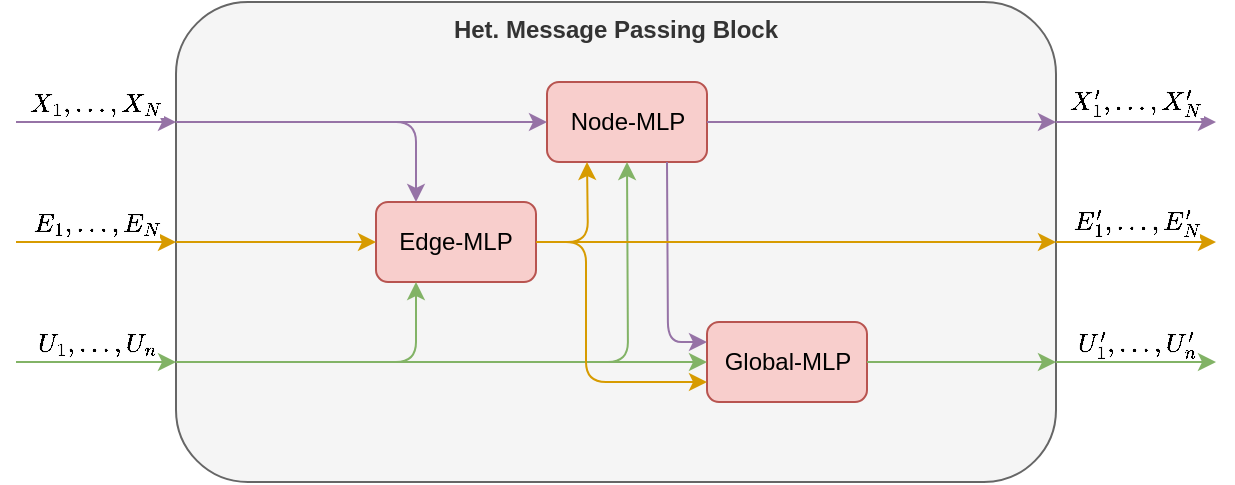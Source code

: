 <mxfile version="15.8.7" type="device"><diagram id="MIkvyEjn7WVvJGON5ib3" name="Page-1"><mxGraphModel dx="813" dy="496" grid="1" gridSize="10" guides="1" tooltips="1" connect="1" arrows="1" fold="1" page="1" pageScale="1" pageWidth="850" pageHeight="1100" math="1" shadow="0"><root><mxCell id="0"/><mxCell id="1" parent="0"/><mxCell id="J3VOIJgBZ_JyaRC2WeDj-14" value="&lt;font style=&quot;font-size: 12px&quot;&gt;Het. Message Passing Block&lt;/font&gt;" style="rounded=1;whiteSpace=wrap;html=1;fillColor=#f5f5f5;fontColor=#333333;strokeColor=#666666;verticalAlign=top;fontStyle=1;fontSize=12;" vertex="1" parent="1"><mxGeometry x="190" y="160" width="440" height="240" as="geometry"/></mxCell><mxCell id="J3VOIJgBZ_JyaRC2WeDj-15" value="\(U_1,...,U_n\)" style="endArrow=classic;html=1;rounded=0;entryX=0;entryY=0.75;entryDx=0;entryDy=0;verticalAlign=bottom;fillColor=#d5e8d4;strokeColor=#82b366;" edge="1" parent="1" target="J3VOIJgBZ_JyaRC2WeDj-14"><mxGeometry width="50" height="50" relative="1" as="geometry"><mxPoint x="110" y="340" as="sourcePoint"/><mxPoint x="350" y="227.5" as="targetPoint"/></mxGeometry></mxCell><mxCell id="J3VOIJgBZ_JyaRC2WeDj-16" value="\(X_1,...,X_N\)" style="endArrow=classic;html=1;rounded=0;verticalAlign=bottom;entryX=0;entryY=0.25;entryDx=0;entryDy=0;fillColor=#e1d5e7;strokeColor=#9673a6;" edge="1" parent="1" target="J3VOIJgBZ_JyaRC2WeDj-14"><mxGeometry width="50" height="50" relative="1" as="geometry"><mxPoint x="110" y="220" as="sourcePoint"/><mxPoint x="250" y="172.5" as="targetPoint"/></mxGeometry></mxCell><mxCell id="J3VOIJgBZ_JyaRC2WeDj-17" value="\(E_1,...,E_N\)" style="endArrow=classic;html=1;rounded=0;entryX=0;entryY=0.5;entryDx=0;entryDy=0;verticalAlign=bottom;fillColor=#ffe6cc;strokeColor=#d79b00;" edge="1" parent="1" target="J3VOIJgBZ_JyaRC2WeDj-14"><mxGeometry width="50" height="50" relative="1" as="geometry"><mxPoint x="110" y="280" as="sourcePoint"/><mxPoint x="250" y="227.5" as="targetPoint"/></mxGeometry></mxCell><mxCell id="J3VOIJgBZ_JyaRC2WeDj-18" value="\(X'_1,...,X'_N\)" style="endArrow=classic;html=1;rounded=0;verticalAlign=bottom;exitX=1;exitY=0.25;exitDx=0;exitDy=0;fillColor=#e1d5e7;strokeColor=#9673a6;" edge="1" parent="1" source="J3VOIJgBZ_JyaRC2WeDj-14"><mxGeometry width="50" height="50" relative="1" as="geometry"><mxPoint x="330" y="182.5" as="sourcePoint"/><mxPoint x="710" y="220" as="targetPoint"/></mxGeometry></mxCell><mxCell id="J3VOIJgBZ_JyaRC2WeDj-19" value="\(E'_1,...,E'_N\)" style="endArrow=classic;html=1;rounded=0;verticalAlign=bottom;exitX=1;exitY=0.5;exitDx=0;exitDy=0;fillColor=#ffe6cc;strokeColor=#d79b00;" edge="1" parent="1" source="J3VOIJgBZ_JyaRC2WeDj-14"><mxGeometry width="50" height="50" relative="1" as="geometry"><mxPoint x="439.76" y="182.88" as="sourcePoint"/><mxPoint x="710" y="280" as="targetPoint"/></mxGeometry></mxCell><mxCell id="J3VOIJgBZ_JyaRC2WeDj-20" value="\(U'_1,...,U'_n\)" style="endArrow=classic;html=1;rounded=0;exitX=1;exitY=0.75;exitDx=0;exitDy=0;verticalAlign=bottom;fillColor=#d5e8d4;strokeColor=#82b366;" edge="1" parent="1" source="J3VOIJgBZ_JyaRC2WeDj-14"><mxGeometry width="50" height="50" relative="1" as="geometry"><mxPoint x="330" y="272.5" as="sourcePoint"/><mxPoint x="710" y="340" as="targetPoint"/></mxGeometry></mxCell><mxCell id="J3VOIJgBZ_JyaRC2WeDj-21" value="Node-MLP" style="rounded=1;whiteSpace=wrap;html=1;fillColor=#f8cecc;strokeColor=#b85450;" vertex="1" parent="1"><mxGeometry x="375.5" y="200" width="80" height="40" as="geometry"/></mxCell><mxCell id="J3VOIJgBZ_JyaRC2WeDj-22" value="Edge-MLP" style="rounded=1;whiteSpace=wrap;html=1;fillColor=#f8cecc;strokeColor=#b85450;" vertex="1" parent="1"><mxGeometry x="290" y="260" width="80" height="40" as="geometry"/></mxCell><mxCell id="J3VOIJgBZ_JyaRC2WeDj-23" value="Global-MLP" style="rounded=1;whiteSpace=wrap;html=1;fillColor=#f8cecc;strokeColor=#b85450;" vertex="1" parent="1"><mxGeometry x="455.5" y="320" width="80" height="40" as="geometry"/></mxCell><mxCell id="J3VOIJgBZ_JyaRC2WeDj-24" value="" style="endArrow=classic;html=1;rounded=1;verticalAlign=bottom;entryX=0.25;entryY=0;entryDx=0;entryDy=0;exitX=0;exitY=0.25;exitDx=0;exitDy=0;fillColor=#e1d5e7;strokeColor=#9673a6;" edge="1" parent="1" source="J3VOIJgBZ_JyaRC2WeDj-14" target="J3VOIJgBZ_JyaRC2WeDj-22"><mxGeometry width="50" height="50" relative="1" as="geometry"><mxPoint x="170" y="230" as="sourcePoint"/><mxPoint x="250" y="230" as="targetPoint"/><Array as="points"><mxPoint x="310" y="220"/></Array></mxGeometry></mxCell><mxCell id="J3VOIJgBZ_JyaRC2WeDj-25" value="" style="endArrow=classic;html=1;rounded=1;verticalAlign=bottom;entryX=0;entryY=0.5;entryDx=0;entryDy=0;exitX=0;exitY=0.5;exitDx=0;exitDy=0;fillColor=#ffe6cc;strokeColor=#d79b00;" edge="1" parent="1" source="J3VOIJgBZ_JyaRC2WeDj-14" target="J3VOIJgBZ_JyaRC2WeDj-22"><mxGeometry width="50" height="50" relative="1" as="geometry"><mxPoint x="250" y="230" as="sourcePoint"/><mxPoint x="320" y="275" as="targetPoint"/><Array as="points"/></mxGeometry></mxCell><mxCell id="J3VOIJgBZ_JyaRC2WeDj-26" value="" style="endArrow=classic;html=1;rounded=1;verticalAlign=bottom;entryX=0.25;entryY=1;entryDx=0;entryDy=0;exitX=0;exitY=0.75;exitDx=0;exitDy=0;fillColor=#d5e8d4;strokeColor=#82b366;" edge="1" parent="1" source="J3VOIJgBZ_JyaRC2WeDj-14" target="J3VOIJgBZ_JyaRC2WeDj-22"><mxGeometry width="50" height="50" relative="1" as="geometry"><mxPoint x="250" y="290" as="sourcePoint"/><mxPoint x="300" y="290" as="targetPoint"/><Array as="points"><mxPoint x="310" y="340"/></Array></mxGeometry></mxCell><mxCell id="J3VOIJgBZ_JyaRC2WeDj-27" value="" style="endArrow=classic;html=1;rounded=1;verticalAlign=bottom;entryX=0;entryY=0.5;entryDx=0;entryDy=0;exitX=0;exitY=0.25;exitDx=0;exitDy=0;fillColor=#e1d5e7;strokeColor=#9673a6;" edge="1" parent="1" source="J3VOIJgBZ_JyaRC2WeDj-14" target="J3VOIJgBZ_JyaRC2WeDj-21"><mxGeometry width="50" height="50" relative="1" as="geometry"><mxPoint x="250" y="230" as="sourcePoint"/><mxPoint x="320" y="275" as="targetPoint"/><Array as="points"/></mxGeometry></mxCell><mxCell id="J3VOIJgBZ_JyaRC2WeDj-28" value="" style="endArrow=classic;html=1;rounded=1;verticalAlign=bottom;entryX=0.5;entryY=1;entryDx=0;entryDy=0;exitX=0;exitY=0.75;exitDx=0;exitDy=0;fillColor=#d5e8d4;strokeColor=#82b366;" edge="1" parent="1" source="J3VOIJgBZ_JyaRC2WeDj-14" target="J3VOIJgBZ_JyaRC2WeDj-21"><mxGeometry width="50" height="50" relative="1" as="geometry"><mxPoint x="250" y="350" as="sourcePoint"/><mxPoint x="320" y="305" as="targetPoint"/><Array as="points"><mxPoint x="416" y="340"/></Array></mxGeometry></mxCell><mxCell id="J3VOIJgBZ_JyaRC2WeDj-29" value="" style="endArrow=classic;html=1;rounded=1;verticalAlign=bottom;entryX=0.25;entryY=1;entryDx=0;entryDy=0;exitX=1;exitY=0.5;exitDx=0;exitDy=0;fillColor=#ffe6cc;strokeColor=#d79b00;" edge="1" parent="1" source="J3VOIJgBZ_JyaRC2WeDj-22" target="J3VOIJgBZ_JyaRC2WeDj-21"><mxGeometry width="50" height="50" relative="1" as="geometry"><mxPoint x="250" y="350" as="sourcePoint"/><mxPoint x="425.5" y="245" as="targetPoint"/><Array as="points"><mxPoint x="396" y="280"/></Array></mxGeometry></mxCell><mxCell id="J3VOIJgBZ_JyaRC2WeDj-30" value="" style="endArrow=classic;html=1;rounded=1;verticalAlign=bottom;entryX=0;entryY=0.5;entryDx=0;entryDy=0;exitX=0;exitY=0.75;exitDx=0;exitDy=0;fillColor=#d5e8d4;strokeColor=#82b366;" edge="1" parent="1" source="J3VOIJgBZ_JyaRC2WeDj-14" target="J3VOIJgBZ_JyaRC2WeDj-23"><mxGeometry width="50" height="50" relative="1" as="geometry"><mxPoint x="250" y="350" as="sourcePoint"/><mxPoint x="425.5" y="245" as="targetPoint"/><Array as="points"><mxPoint x="416" y="340"/></Array></mxGeometry></mxCell><mxCell id="J3VOIJgBZ_JyaRC2WeDj-31" value="" style="endArrow=classic;html=1;rounded=1;verticalAlign=bottom;entryX=0;entryY=0.25;entryDx=0;entryDy=0;exitX=0.75;exitY=1;exitDx=0;exitDy=0;fillColor=#e1d5e7;strokeColor=#9673a6;" edge="1" parent="1" source="J3VOIJgBZ_JyaRC2WeDj-21" target="J3VOIJgBZ_JyaRC2WeDj-23"><mxGeometry width="50" height="50" relative="1" as="geometry"><mxPoint x="250" y="350" as="sourcePoint"/><mxPoint x="465.5" y="350" as="targetPoint"/><Array as="points"><mxPoint x="436" y="330"/></Array></mxGeometry></mxCell><mxCell id="J3VOIJgBZ_JyaRC2WeDj-32" value="" style="endArrow=classic;html=1;rounded=1;verticalAlign=bottom;entryX=0;entryY=0.75;entryDx=0;entryDy=0;startSize=6;endFill=1;fillColor=#ffe6cc;strokeColor=#d79b00;" edge="1" parent="1" target="J3VOIJgBZ_JyaRC2WeDj-23"><mxGeometry width="50" height="50" relative="1" as="geometry"><mxPoint x="370" y="280" as="sourcePoint"/><mxPoint x="405.5" y="245" as="targetPoint"/><Array as="points"><mxPoint x="395" y="280"/><mxPoint x="395" y="350"/></Array></mxGeometry></mxCell><mxCell id="J3VOIJgBZ_JyaRC2WeDj-33" value="" style="endArrow=classic;html=1;rounded=1;verticalAlign=bottom;startSize=6;endFill=1;exitX=1;exitY=0.5;exitDx=0;exitDy=0;fillColor=#ffe6cc;strokeColor=#d79b00;entryX=1;entryY=0.5;entryDx=0;entryDy=0;" edge="1" parent="1" source="J3VOIJgBZ_JyaRC2WeDj-22" target="J3VOIJgBZ_JyaRC2WeDj-14"><mxGeometry width="50" height="50" relative="1" as="geometry"><mxPoint x="380" y="290" as="sourcePoint"/><mxPoint x="590" y="280" as="targetPoint"/><Array as="points"/></mxGeometry></mxCell><mxCell id="J3VOIJgBZ_JyaRC2WeDj-34" value="" style="endArrow=classic;html=1;rounded=1;verticalAlign=bottom;startSize=6;endFill=1;exitX=1;exitY=0.5;exitDx=0;exitDy=0;entryX=1;entryY=0.25;entryDx=0;entryDy=0;fillColor=#e1d5e7;strokeColor=#9673a6;" edge="1" parent="1" source="J3VOIJgBZ_JyaRC2WeDj-21" target="J3VOIJgBZ_JyaRC2WeDj-14"><mxGeometry width="50" height="50" relative="1" as="geometry"><mxPoint x="380" y="290" as="sourcePoint"/><mxPoint x="600" y="290" as="targetPoint"/><Array as="points"/></mxGeometry></mxCell><mxCell id="J3VOIJgBZ_JyaRC2WeDj-35" value="" style="endArrow=classic;html=1;rounded=1;verticalAlign=bottom;startSize=6;endFill=1;exitX=1;exitY=0.5;exitDx=0;exitDy=0;entryX=1;entryY=0.75;entryDx=0;entryDy=0;fillColor=#d5e8d4;strokeColor=#82b366;" edge="1" parent="1" source="J3VOIJgBZ_JyaRC2WeDj-23" target="J3VOIJgBZ_JyaRC2WeDj-14"><mxGeometry width="50" height="50" relative="1" as="geometry"><mxPoint x="465.5" y="230" as="sourcePoint"/><mxPoint x="601" y="230" as="targetPoint"/><Array as="points"/></mxGeometry></mxCell></root></mxGraphModel></diagram></mxfile>